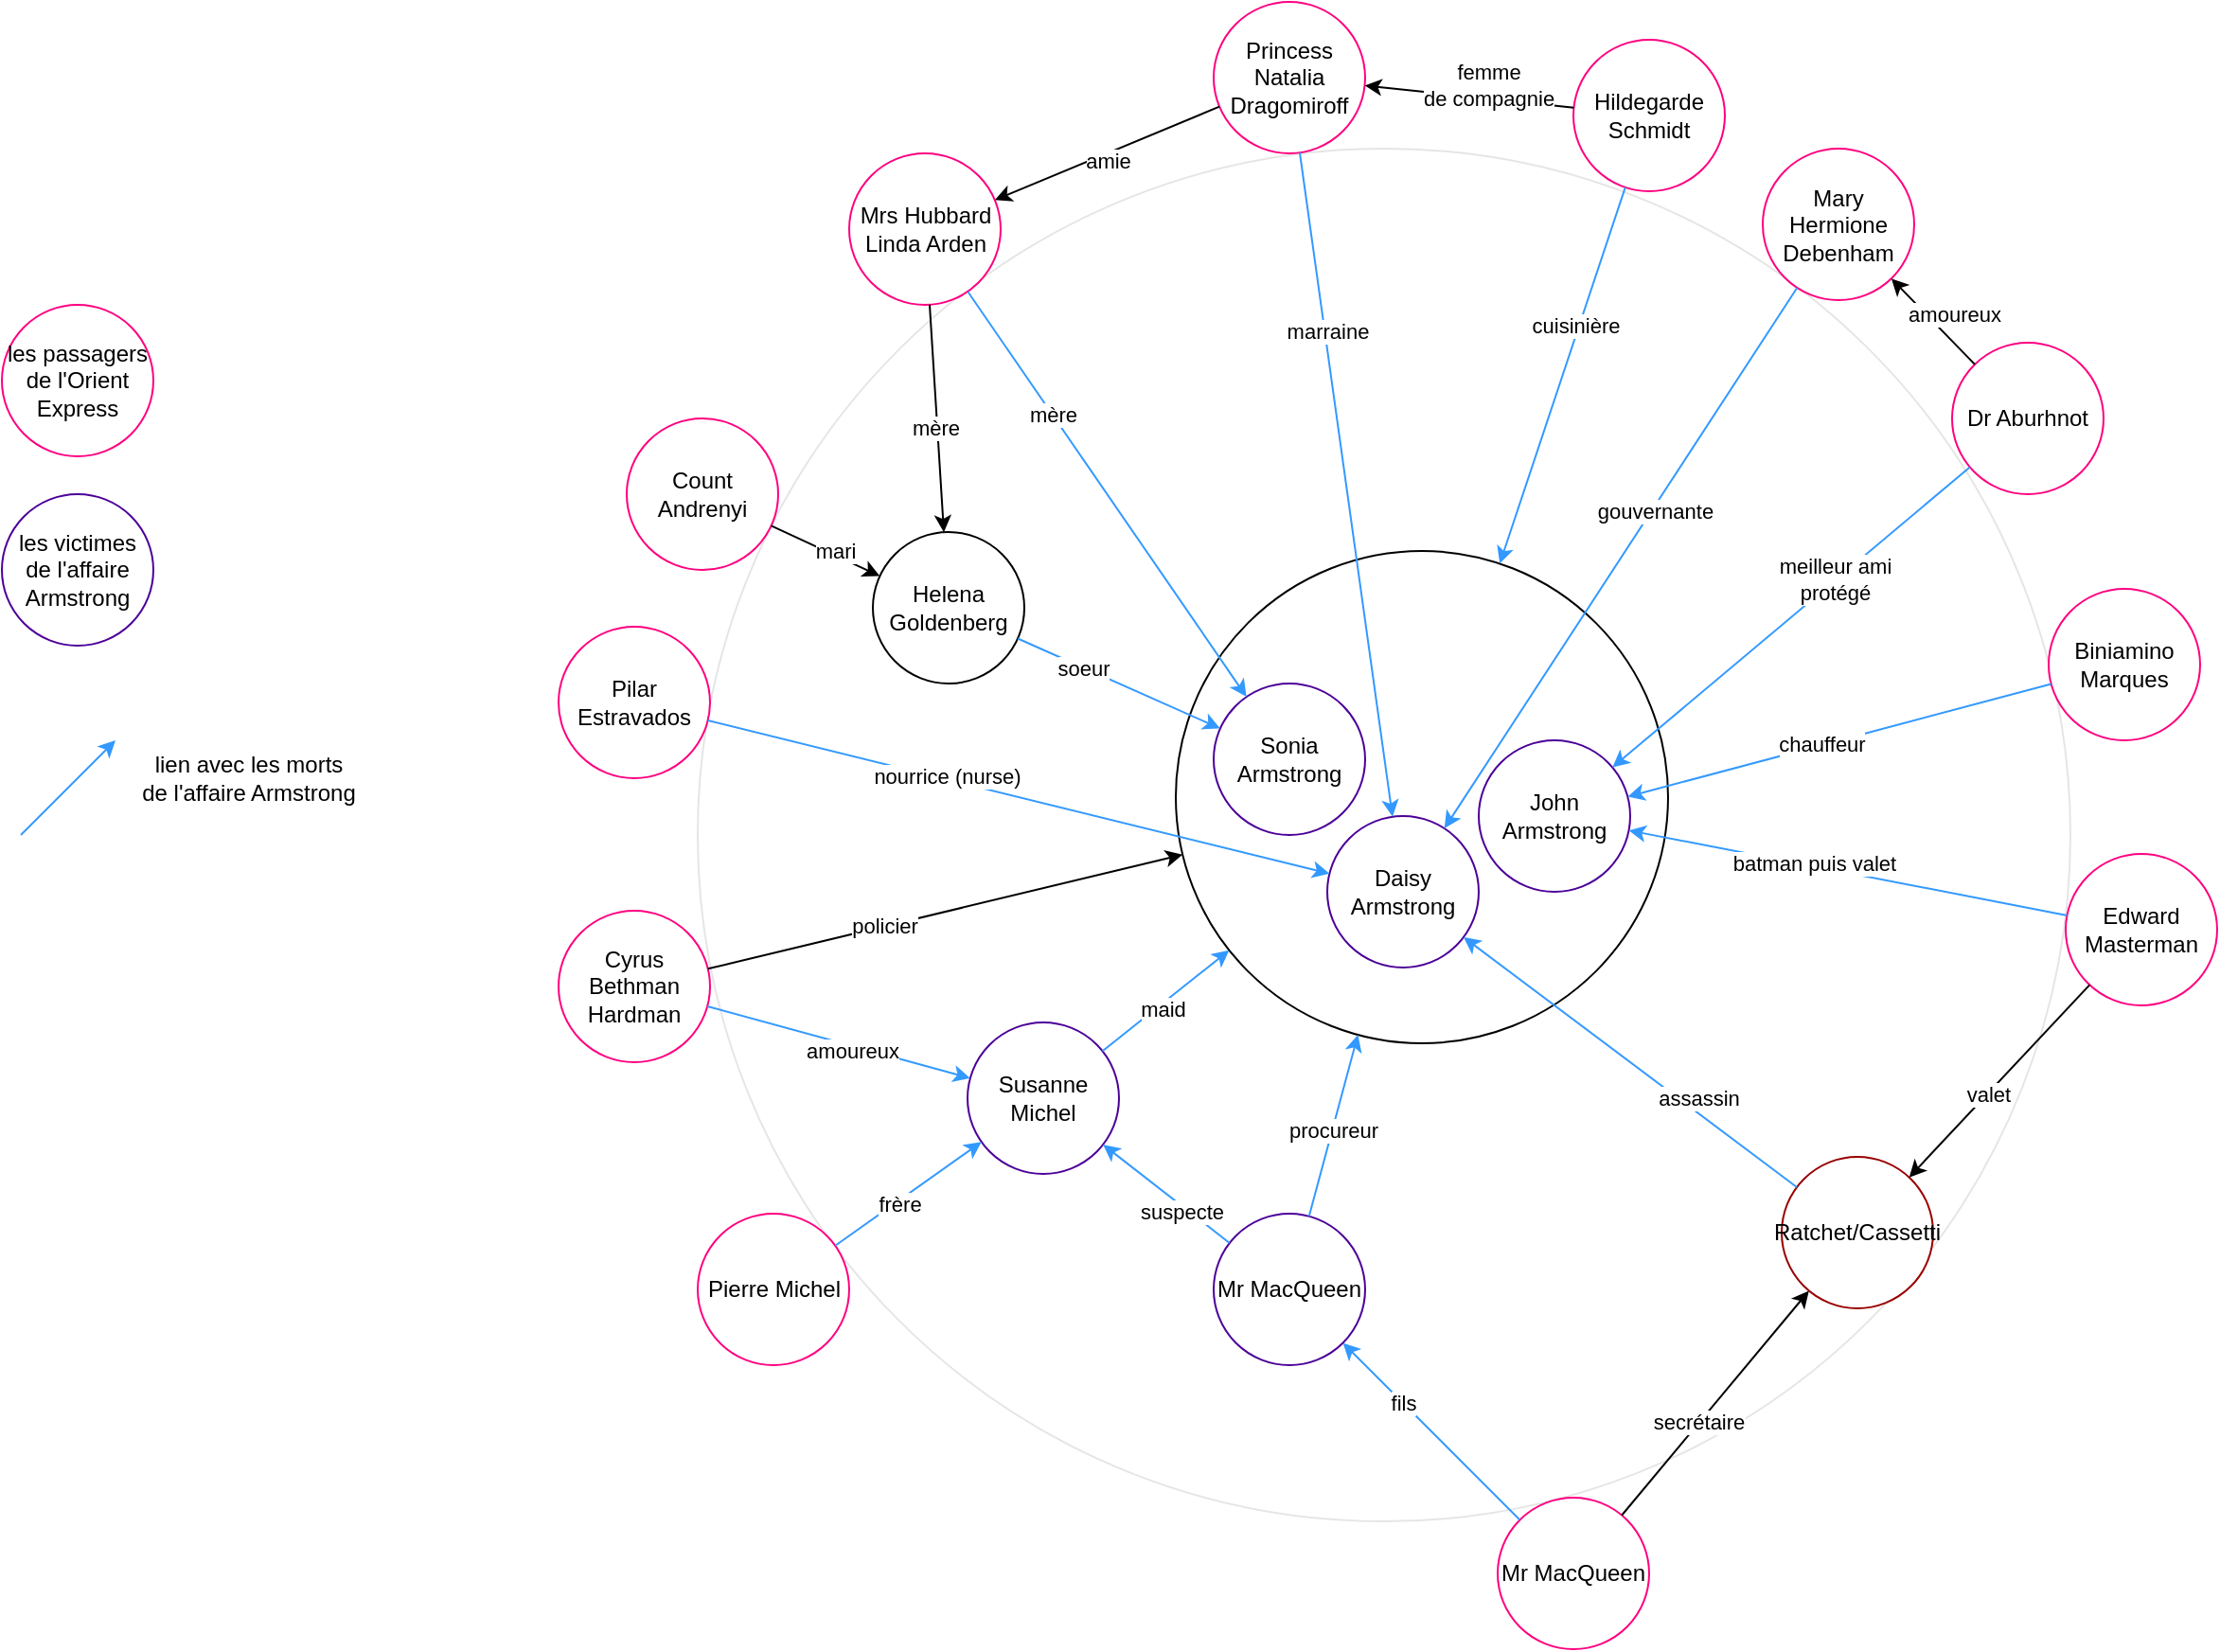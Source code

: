 <mxfile version="27.0.5">
  <diagram name="Page-1" id="__MhrzgchP37mfE50B3p">
    <mxGraphModel dx="2012" dy="1126" grid="1" gridSize="10" guides="1" tooltips="1" connect="1" arrows="1" fold="1" page="1" pageScale="1" pageWidth="827" pageHeight="1169" math="0" shadow="0">
      <root>
        <mxCell id="0" />
        <mxCell id="1" parent="0" />
        <mxCell id="6iwzIT32V9U5KYyAYTg8-97" value="" style="ellipse;whiteSpace=wrap;html=1;aspect=fixed;opacity=10;" vertex="1" parent="1">
          <mxGeometry x="487.5" y="627.5" width="725" height="725" as="geometry" />
        </mxCell>
        <mxCell id="6iwzIT32V9U5KYyAYTg8-47" value="" style="ellipse;whiteSpace=wrap;html=1;aspect=fixed;" vertex="1" parent="1">
          <mxGeometry x="740" y="840" width="260" height="260" as="geometry" />
        </mxCell>
        <mxCell id="6iwzIT32V9U5KYyAYTg8-1" value="&lt;div&gt;Dr Aburhnot&lt;/div&gt;" style="ellipse;whiteSpace=wrap;html=1;aspect=fixed;strokeColor=#FF0080;" vertex="1" parent="1">
          <mxGeometry x="1150" y="730" width="80" height="80" as="geometry" />
        </mxCell>
        <mxCell id="6iwzIT32V9U5KYyAYTg8-4" value="Pierre Michel" style="ellipse;whiteSpace=wrap;html=1;aspect=fixed;strokeColor=#FF0080;" vertex="1" parent="1">
          <mxGeometry x="487.5" y="1190" width="80" height="80" as="geometry" />
        </mxCell>
        <mxCell id="6iwzIT32V9U5KYyAYTg8-8" value="&lt;div&gt;Mary Hermione Debenham&lt;/div&gt;" style="ellipse;whiteSpace=wrap;html=1;aspect=fixed;strokeColor=#FF0080;" vertex="1" parent="1">
          <mxGeometry x="1050" y="627.5" width="80" height="80" as="geometry" />
        </mxCell>
        <mxCell id="6iwzIT32V9U5KYyAYTg8-11" value="&lt;div&gt;Biniamino&lt;/div&gt;&lt;div&gt;Marques&lt;/div&gt;" style="ellipse;whiteSpace=wrap;html=1;aspect=fixed;strokeColor=#FF0080;" vertex="1" parent="1">
          <mxGeometry x="1201" y="860" width="80" height="80" as="geometry" />
        </mxCell>
        <mxCell id="6iwzIT32V9U5KYyAYTg8-14" value="Mr MacQueen" style="ellipse;whiteSpace=wrap;html=1;aspect=fixed;strokeColor=#FF0080;" vertex="1" parent="1">
          <mxGeometry x="910" y="1340" width="80" height="80" as="geometry" />
        </mxCell>
        <mxCell id="6iwzIT32V9U5KYyAYTg8-17" value="Count Andrenyi" style="ellipse;whiteSpace=wrap;html=1;aspect=fixed;strokeColor=#FF0080;" vertex="1" parent="1">
          <mxGeometry x="450" y="770" width="80" height="80" as="geometry" />
        </mxCell>
        <mxCell id="6iwzIT32V9U5KYyAYTg8-20" value="Helena Goldenberg" style="ellipse;whiteSpace=wrap;html=1;aspect=fixed;" vertex="1" parent="1">
          <mxGeometry x="580" y="830" width="80" height="80" as="geometry" />
        </mxCell>
        <mxCell id="6iwzIT32V9U5KYyAYTg8-23" value="Cyrus Bethman Hardman" style="ellipse;whiteSpace=wrap;html=1;aspect=fixed;strokeColor=#FF0080;" vertex="1" parent="1">
          <mxGeometry x="414" y="1030" width="80" height="80" as="geometry" />
        </mxCell>
        <mxCell id="6iwzIT32V9U5KYyAYTg8-26" value="&lt;div&gt;Mrs Hubbard&lt;/div&gt;&lt;div&gt;Linda Arden&lt;/div&gt;" style="ellipse;whiteSpace=wrap;html=1;aspect=fixed;strokeColor=#FF0080;" vertex="1" parent="1">
          <mxGeometry x="567.5" y="630" width="80" height="80" as="geometry" />
        </mxCell>
        <mxCell id="6iwzIT32V9U5KYyAYTg8-29" value="Princess Natalia Dragomiroff" style="ellipse;whiteSpace=wrap;html=1;aspect=fixed;strokeColor=#FF0080;" vertex="1" parent="1">
          <mxGeometry x="760" y="550" width="80" height="80" as="geometry" />
        </mxCell>
        <mxCell id="6iwzIT32V9U5KYyAYTg8-32" value="Hildegarde Schmidt" style="ellipse;whiteSpace=wrap;html=1;aspect=fixed;strokeColor=#FF0080;" vertex="1" parent="1">
          <mxGeometry x="950" y="570" width="80" height="80" as="geometry" />
        </mxCell>
        <mxCell id="6iwzIT32V9U5KYyAYTg8-35" value="Edward Masterman" style="ellipse;whiteSpace=wrap;html=1;aspect=fixed;strokeColor=#FF0080;" vertex="1" parent="1">
          <mxGeometry x="1210" y="1000" width="80" height="80" as="geometry" />
        </mxCell>
        <mxCell id="6iwzIT32V9U5KYyAYTg8-38" value="Pilar Estravados" style="ellipse;whiteSpace=wrap;html=1;aspect=fixed;strokeColor=#FF0080;" vertex="1" parent="1">
          <mxGeometry x="414" y="880" width="80" height="80" as="geometry" />
        </mxCell>
        <mxCell id="6iwzIT32V9U5KYyAYTg8-40" value="Ratchet/Cassetti" style="ellipse;whiteSpace=wrap;html=1;aspect=fixed;strokeColor=#990000;" vertex="1" parent="1">
          <mxGeometry x="1060" y="1160" width="80" height="80" as="geometry" />
        </mxCell>
        <mxCell id="6iwzIT32V9U5KYyAYTg8-41" value="John Armstrong" style="ellipse;whiteSpace=wrap;html=1;aspect=fixed;strokeColor=#4C0099;" vertex="1" parent="1">
          <mxGeometry x="900" y="940" width="80" height="80" as="geometry" />
        </mxCell>
        <mxCell id="6iwzIT32V9U5KYyAYTg8-42" value="Sonia Armstrong" style="ellipse;whiteSpace=wrap;html=1;aspect=fixed;strokeColor=#4C0099;" vertex="1" parent="1">
          <mxGeometry x="760" y="910" width="80" height="80" as="geometry" />
        </mxCell>
        <mxCell id="6iwzIT32V9U5KYyAYTg8-43" value="Daisy Armstrong" style="ellipse;whiteSpace=wrap;html=1;aspect=fixed;strokeColor=#4C0099;" vertex="1" parent="1">
          <mxGeometry x="820" y="980" width="80" height="80" as="geometry" />
        </mxCell>
        <mxCell id="6iwzIT32V9U5KYyAYTg8-44" value="" style="endArrow=classic;html=1;rounded=0;" edge="1" parent="1" source="6iwzIT32V9U5KYyAYTg8-35" target="6iwzIT32V9U5KYyAYTg8-40">
          <mxGeometry width="50" height="50" relative="1" as="geometry">
            <mxPoint x="390" y="1360" as="sourcePoint" />
            <mxPoint x="440" y="1310" as="targetPoint" />
          </mxGeometry>
        </mxCell>
        <mxCell id="6iwzIT32V9U5KYyAYTg8-45" value="valet" style="edgeLabel;html=1;align=center;verticalAlign=middle;resizable=0;points=[];" vertex="1" connectable="0" parent="6iwzIT32V9U5KYyAYTg8-44">
          <mxGeometry x="0.136" relative="1" as="geometry">
            <mxPoint as="offset" />
          </mxGeometry>
        </mxCell>
        <mxCell id="6iwzIT32V9U5KYyAYTg8-46" value="Susanne Michel" style="ellipse;whiteSpace=wrap;html=1;aspect=fixed;strokeColor=#4C0099;" vertex="1" parent="1">
          <mxGeometry x="630" y="1089" width="80" height="80" as="geometry" />
        </mxCell>
        <mxCell id="6iwzIT32V9U5KYyAYTg8-48" value="" style="endArrow=classic;html=1;rounded=0;strokeColor=#3399FF;" edge="1" parent="1" source="6iwzIT32V9U5KYyAYTg8-46" target="6iwzIT32V9U5KYyAYTg8-47">
          <mxGeometry width="50" height="50" relative="1" as="geometry">
            <mxPoint x="710" y="790" as="sourcePoint" />
            <mxPoint x="760" y="740" as="targetPoint" />
          </mxGeometry>
        </mxCell>
        <mxCell id="6iwzIT32V9U5KYyAYTg8-49" value="maid" style="edgeLabel;html=1;align=center;verticalAlign=middle;resizable=0;points=[];" vertex="1" connectable="0" parent="6iwzIT32V9U5KYyAYTg8-48">
          <mxGeometry x="-0.099" y="-2" relative="1" as="geometry">
            <mxPoint as="offset" />
          </mxGeometry>
        </mxCell>
        <mxCell id="6iwzIT32V9U5KYyAYTg8-50" value="Mr MacQueen" style="ellipse;whiteSpace=wrap;html=1;aspect=fixed;strokeColor=#4C0099;" vertex="1" parent="1">
          <mxGeometry x="760" y="1190" width="80" height="80" as="geometry" />
        </mxCell>
        <mxCell id="6iwzIT32V9U5KYyAYTg8-51" value="" style="endArrow=classic;html=1;rounded=0;strokeColor=#3399FF;" edge="1" parent="1" source="6iwzIT32V9U5KYyAYTg8-50" target="6iwzIT32V9U5KYyAYTg8-47">
          <mxGeometry width="50" height="50" relative="1" as="geometry">
            <mxPoint x="710" y="790" as="sourcePoint" />
            <mxPoint x="760" y="740" as="targetPoint" />
          </mxGeometry>
        </mxCell>
        <mxCell id="6iwzIT32V9U5KYyAYTg8-52" value="procureur" style="edgeLabel;html=1;align=center;verticalAlign=middle;resizable=0;points=[];" vertex="1" connectable="0" parent="6iwzIT32V9U5KYyAYTg8-51">
          <mxGeometry x="-0.047" relative="1" as="geometry">
            <mxPoint as="offset" />
          </mxGeometry>
        </mxCell>
        <mxCell id="6iwzIT32V9U5KYyAYTg8-53" value="" style="endArrow=classic;html=1;rounded=0;strokeColor=#3399FF;" edge="1" parent="1" source="6iwzIT32V9U5KYyAYTg8-40" target="6iwzIT32V9U5KYyAYTg8-43">
          <mxGeometry width="50" height="50" relative="1" as="geometry">
            <mxPoint x="710" y="790" as="sourcePoint" />
            <mxPoint x="760" y="740" as="targetPoint" />
          </mxGeometry>
        </mxCell>
        <mxCell id="6iwzIT32V9U5KYyAYTg8-54" value="assassin" style="edgeLabel;html=1;align=center;verticalAlign=middle;resizable=0;points=[];" vertex="1" connectable="0" parent="6iwzIT32V9U5KYyAYTg8-53">
          <mxGeometry x="0.164" y="1" relative="1" as="geometry">
            <mxPoint x="51" y="29" as="offset" />
          </mxGeometry>
        </mxCell>
        <mxCell id="6iwzIT32V9U5KYyAYTg8-55" value="" style="endArrow=classic;html=1;rounded=0;strokeColor=#3399FF;" edge="1" parent="1" source="6iwzIT32V9U5KYyAYTg8-50" target="6iwzIT32V9U5KYyAYTg8-46">
          <mxGeometry width="50" height="50" relative="1" as="geometry">
            <mxPoint x="720" y="1210" as="sourcePoint" />
            <mxPoint x="770" y="1160" as="targetPoint" />
          </mxGeometry>
        </mxCell>
        <mxCell id="6iwzIT32V9U5KYyAYTg8-56" value="suspecte" style="edgeLabel;html=1;align=center;verticalAlign=middle;resizable=0;points=[];" vertex="1" connectable="0" parent="6iwzIT32V9U5KYyAYTg8-55">
          <mxGeometry x="-0.304" y="2" relative="1" as="geometry">
            <mxPoint x="-1" as="offset" />
          </mxGeometry>
        </mxCell>
        <mxCell id="6iwzIT32V9U5KYyAYTg8-57" value="" style="endArrow=classic;html=1;rounded=0;strokeColor=#3399FF;" edge="1" parent="1" source="6iwzIT32V9U5KYyAYTg8-35" target="6iwzIT32V9U5KYyAYTg8-41">
          <mxGeometry width="50" height="50" relative="1" as="geometry">
            <mxPoint x="720" y="1330" as="sourcePoint" />
            <mxPoint x="770" y="1280" as="targetPoint" />
          </mxGeometry>
        </mxCell>
        <mxCell id="6iwzIT32V9U5KYyAYTg8-58" value="batman puis valet" style="edgeLabel;html=1;align=center;verticalAlign=middle;resizable=0;points=[];" vertex="1" connectable="0" parent="6iwzIT32V9U5KYyAYTg8-57">
          <mxGeometry x="0.162" y="-2" relative="1" as="geometry">
            <mxPoint as="offset" />
          </mxGeometry>
        </mxCell>
        <mxCell id="6iwzIT32V9U5KYyAYTg8-59" value="" style="endArrow=classic;html=1;rounded=0;strokeColor=#3399FF;" edge="1" parent="1" source="6iwzIT32V9U5KYyAYTg8-1" target="6iwzIT32V9U5KYyAYTg8-41">
          <mxGeometry width="50" height="50" relative="1" as="geometry">
            <mxPoint x="720" y="940" as="sourcePoint" />
            <mxPoint x="770" y="890" as="targetPoint" />
          </mxGeometry>
        </mxCell>
        <mxCell id="6iwzIT32V9U5KYyAYTg8-60" value="&lt;div&gt;meilleur ami&lt;/div&gt;&lt;div&gt;protégé&lt;/div&gt;" style="edgeLabel;html=1;align=center;verticalAlign=middle;resizable=0;points=[];" vertex="1" connectable="0" parent="6iwzIT32V9U5KYyAYTg8-59">
          <mxGeometry x="-0.245" y="-1" relative="1" as="geometry">
            <mxPoint as="offset" />
          </mxGeometry>
        </mxCell>
        <mxCell id="6iwzIT32V9U5KYyAYTg8-61" value="" style="endArrow=classic;html=1;rounded=0;strokeColor=#3399FF;" edge="1" parent="1" source="6iwzIT32V9U5KYyAYTg8-4" target="6iwzIT32V9U5KYyAYTg8-46">
          <mxGeometry width="50" height="50" relative="1" as="geometry">
            <mxPoint x="720" y="1090" as="sourcePoint" />
            <mxPoint x="770" y="1040" as="targetPoint" />
          </mxGeometry>
        </mxCell>
        <mxCell id="6iwzIT32V9U5KYyAYTg8-62" value="frère" style="edgeLabel;html=1;align=center;verticalAlign=middle;resizable=0;points=[];" vertex="1" connectable="0" parent="6iwzIT32V9U5KYyAYTg8-61">
          <mxGeometry x="-0.158" y="-1" relative="1" as="geometry">
            <mxPoint as="offset" />
          </mxGeometry>
        </mxCell>
        <mxCell id="6iwzIT32V9U5KYyAYTg8-63" value="" style="endArrow=classic;html=1;rounded=0;strokeColor=#3399FF;" edge="1" parent="1" source="6iwzIT32V9U5KYyAYTg8-8" target="6iwzIT32V9U5KYyAYTg8-43">
          <mxGeometry width="50" height="50" relative="1" as="geometry">
            <mxPoint x="720" y="1110" as="sourcePoint" />
            <mxPoint x="770" y="1060" as="targetPoint" />
          </mxGeometry>
        </mxCell>
        <mxCell id="6iwzIT32V9U5KYyAYTg8-64" value="gouvernante" style="edgeLabel;html=1;align=center;verticalAlign=middle;resizable=0;points=[];" vertex="1" connectable="0" parent="6iwzIT32V9U5KYyAYTg8-63">
          <mxGeometry x="-0.179" y="1" relative="1" as="geometry">
            <mxPoint as="offset" />
          </mxGeometry>
        </mxCell>
        <mxCell id="6iwzIT32V9U5KYyAYTg8-65" value="" style="endArrow=classic;html=1;rounded=0;strokeColor=#3399FF;" edge="1" parent="1" source="6iwzIT32V9U5KYyAYTg8-11" target="6iwzIT32V9U5KYyAYTg8-41">
          <mxGeometry width="50" height="50" relative="1" as="geometry">
            <mxPoint x="720" y="1020" as="sourcePoint" />
            <mxPoint x="770" y="970" as="targetPoint" />
          </mxGeometry>
        </mxCell>
        <mxCell id="6iwzIT32V9U5KYyAYTg8-66" value="chauffeur" style="edgeLabel;html=1;align=center;verticalAlign=middle;resizable=0;points=[];" vertex="1" connectable="0" parent="6iwzIT32V9U5KYyAYTg8-65">
          <mxGeometry x="0.09" y="-1" relative="1" as="geometry">
            <mxPoint as="offset" />
          </mxGeometry>
        </mxCell>
        <mxCell id="6iwzIT32V9U5KYyAYTg8-67" value="" style="endArrow=classic;html=1;rounded=0;strokeColor=#3399FF;" edge="1" parent="1" source="6iwzIT32V9U5KYyAYTg8-14" target="6iwzIT32V9U5KYyAYTg8-50">
          <mxGeometry width="50" height="50" relative="1" as="geometry">
            <mxPoint x="720" y="1020" as="sourcePoint" />
            <mxPoint x="770" y="970" as="targetPoint" />
          </mxGeometry>
        </mxCell>
        <mxCell id="6iwzIT32V9U5KYyAYTg8-68" value="fils" style="edgeLabel;html=1;align=center;verticalAlign=middle;resizable=0;points=[];" vertex="1" connectable="0" parent="6iwzIT32V9U5KYyAYTg8-67">
          <mxGeometry x="-0.403" y="-1" relative="1" as="geometry">
            <mxPoint x="-35" y="-33" as="offset" />
          </mxGeometry>
        </mxCell>
        <mxCell id="6iwzIT32V9U5KYyAYTg8-69" value="" style="endArrow=classic;html=1;rounded=0;strokeColor=#3399FF;" edge="1" parent="1" source="6iwzIT32V9U5KYyAYTg8-20" target="6iwzIT32V9U5KYyAYTg8-42">
          <mxGeometry width="50" height="50" relative="1" as="geometry">
            <mxPoint x="720" y="1020" as="sourcePoint" />
            <mxPoint x="770" y="970" as="targetPoint" />
          </mxGeometry>
        </mxCell>
        <mxCell id="6iwzIT32V9U5KYyAYTg8-70" value="soeur" style="edgeLabel;html=1;align=center;verticalAlign=middle;resizable=0;points=[];" vertex="1" connectable="0" parent="6iwzIT32V9U5KYyAYTg8-69">
          <mxGeometry x="-0.359" relative="1" as="geometry">
            <mxPoint as="offset" />
          </mxGeometry>
        </mxCell>
        <mxCell id="6iwzIT32V9U5KYyAYTg8-71" value="" style="endArrow=classic;html=1;rounded=0;" edge="1" parent="1" source="6iwzIT32V9U5KYyAYTg8-17" target="6iwzIT32V9U5KYyAYTg8-20">
          <mxGeometry width="50" height="50" relative="1" as="geometry">
            <mxPoint x="720" y="1020" as="sourcePoint" />
            <mxPoint x="770" y="970" as="targetPoint" />
          </mxGeometry>
        </mxCell>
        <mxCell id="6iwzIT32V9U5KYyAYTg8-72" value="mari" style="edgeLabel;html=1;align=center;verticalAlign=middle;resizable=0;points=[];" vertex="1" connectable="0" parent="6iwzIT32V9U5KYyAYTg8-71">
          <mxGeometry x="-0.463" y="3" relative="1" as="geometry">
            <mxPoint x="17" y="9" as="offset" />
          </mxGeometry>
        </mxCell>
        <mxCell id="6iwzIT32V9U5KYyAYTg8-73" value="" style="endArrow=classic;html=1;rounded=0;strokeColor=#000000;" edge="1" parent="1" source="6iwzIT32V9U5KYyAYTg8-23" target="6iwzIT32V9U5KYyAYTg8-47">
          <mxGeometry width="50" height="50" relative="1" as="geometry">
            <mxPoint x="720" y="1020" as="sourcePoint" />
            <mxPoint x="770" y="970" as="targetPoint" />
          </mxGeometry>
        </mxCell>
        <mxCell id="6iwzIT32V9U5KYyAYTg8-74" value="policier" style="edgeLabel;html=1;align=center;verticalAlign=middle;resizable=0;points=[];" vertex="1" connectable="0" parent="6iwzIT32V9U5KYyAYTg8-73">
          <mxGeometry x="-0.257" relative="1" as="geometry">
            <mxPoint as="offset" />
          </mxGeometry>
        </mxCell>
        <mxCell id="6iwzIT32V9U5KYyAYTg8-75" value="" style="endArrow=classic;html=1;rounded=0;strokeColor=#3399FF;" edge="1" parent="1" source="6iwzIT32V9U5KYyAYTg8-23" target="6iwzIT32V9U5KYyAYTg8-46">
          <mxGeometry width="50" height="50" relative="1" as="geometry">
            <mxPoint x="720" y="1020" as="sourcePoint" />
            <mxPoint x="770" y="970" as="targetPoint" />
          </mxGeometry>
        </mxCell>
        <mxCell id="6iwzIT32V9U5KYyAYTg8-76" value="amoureux" style="edgeLabel;html=1;align=center;verticalAlign=middle;resizable=0;points=[];" vertex="1" connectable="0" parent="6iwzIT32V9U5KYyAYTg8-75">
          <mxGeometry x="0.112" y="-2" relative="1" as="geometry">
            <mxPoint as="offset" />
          </mxGeometry>
        </mxCell>
        <mxCell id="6iwzIT32V9U5KYyAYTg8-77" value="" style="endArrow=classic;html=1;rounded=0;" edge="1" parent="1" source="6iwzIT32V9U5KYyAYTg8-26" target="6iwzIT32V9U5KYyAYTg8-20">
          <mxGeometry width="50" height="50" relative="1" as="geometry">
            <mxPoint x="720" y="1020" as="sourcePoint" />
            <mxPoint x="770" y="970" as="targetPoint" />
          </mxGeometry>
        </mxCell>
        <mxCell id="6iwzIT32V9U5KYyAYTg8-80" value="mère" style="edgeLabel;html=1;align=center;verticalAlign=middle;resizable=0;points=[];" vertex="1" connectable="0" parent="6iwzIT32V9U5KYyAYTg8-77">
          <mxGeometry x="0.072" y="-1" relative="1" as="geometry">
            <mxPoint as="offset" />
          </mxGeometry>
        </mxCell>
        <mxCell id="6iwzIT32V9U5KYyAYTg8-78" value="" style="endArrow=classic;html=1;rounded=0;strokeColor=#3399FF;" edge="1" parent="1" source="6iwzIT32V9U5KYyAYTg8-26" target="6iwzIT32V9U5KYyAYTg8-42">
          <mxGeometry width="50" height="50" relative="1" as="geometry">
            <mxPoint x="720" y="1020" as="sourcePoint" />
            <mxPoint x="770" y="970" as="targetPoint" />
          </mxGeometry>
        </mxCell>
        <mxCell id="6iwzIT32V9U5KYyAYTg8-79" value="mère" style="edgeLabel;html=1;align=center;verticalAlign=middle;resizable=0;points=[];" vertex="1" connectable="0" parent="6iwzIT32V9U5KYyAYTg8-78">
          <mxGeometry x="-0.393" relative="1" as="geometry">
            <mxPoint as="offset" />
          </mxGeometry>
        </mxCell>
        <mxCell id="6iwzIT32V9U5KYyAYTg8-81" value="" style="endArrow=classic;html=1;rounded=0;" edge="1" parent="1" source="6iwzIT32V9U5KYyAYTg8-29" target="6iwzIT32V9U5KYyAYTg8-26">
          <mxGeometry width="50" height="50" relative="1" as="geometry">
            <mxPoint x="840" y="850" as="sourcePoint" />
            <mxPoint x="770" y="970" as="targetPoint" />
          </mxGeometry>
        </mxCell>
        <mxCell id="6iwzIT32V9U5KYyAYTg8-82" value="amie" style="edgeLabel;html=1;align=center;verticalAlign=middle;resizable=0;points=[];" vertex="1" connectable="0" parent="6iwzIT32V9U5KYyAYTg8-81">
          <mxGeometry x="0.039" y="3" relative="1" as="geometry">
            <mxPoint x="1" as="offset" />
          </mxGeometry>
        </mxCell>
        <mxCell id="6iwzIT32V9U5KYyAYTg8-83" value="" style="endArrow=classic;html=1;rounded=0;strokeColor=#3399FF;" edge="1" parent="1" source="6iwzIT32V9U5KYyAYTg8-29" target="6iwzIT32V9U5KYyAYTg8-43">
          <mxGeometry width="50" height="50" relative="1" as="geometry">
            <mxPoint x="720" y="1020" as="sourcePoint" />
            <mxPoint x="770" y="970" as="targetPoint" />
          </mxGeometry>
        </mxCell>
        <mxCell id="6iwzIT32V9U5KYyAYTg8-84" value="marraine" style="edgeLabel;html=1;align=center;verticalAlign=middle;resizable=0;points=[];" vertex="1" connectable="0" parent="6iwzIT32V9U5KYyAYTg8-83">
          <mxGeometry x="-0.46" y="1" relative="1" as="geometry">
            <mxPoint as="offset" />
          </mxGeometry>
        </mxCell>
        <mxCell id="6iwzIT32V9U5KYyAYTg8-85" value="" style="endArrow=classic;html=1;rounded=0;" edge="1" parent="1" source="6iwzIT32V9U5KYyAYTg8-1" target="6iwzIT32V9U5KYyAYTg8-8">
          <mxGeometry width="50" height="50" relative="1" as="geometry">
            <mxPoint x="720" y="1020" as="sourcePoint" />
            <mxPoint x="770" y="970" as="targetPoint" />
          </mxGeometry>
        </mxCell>
        <mxCell id="6iwzIT32V9U5KYyAYTg8-86" value="amoureux" style="edgeLabel;html=1;align=center;verticalAlign=middle;resizable=0;points=[];" vertex="1" connectable="0" parent="6iwzIT32V9U5KYyAYTg8-85">
          <mxGeometry x="0.296" y="-2" relative="1" as="geometry">
            <mxPoint x="16" y="4" as="offset" />
          </mxGeometry>
        </mxCell>
        <mxCell id="6iwzIT32V9U5KYyAYTg8-89" value="" style="endArrow=classic;html=1;rounded=0;" edge="1" parent="1" source="6iwzIT32V9U5KYyAYTg8-32" target="6iwzIT32V9U5KYyAYTg8-29">
          <mxGeometry width="50" height="50" relative="1" as="geometry">
            <mxPoint x="720" y="1020" as="sourcePoint" />
            <mxPoint x="770" y="970" as="targetPoint" />
          </mxGeometry>
        </mxCell>
        <mxCell id="6iwzIT32V9U5KYyAYTg8-90" value="&lt;div&gt;femme&lt;/div&gt;&lt;div&gt;de compagnie&lt;/div&gt;" style="edgeLabel;html=1;align=center;verticalAlign=middle;resizable=0;points=[];" vertex="1" connectable="0" parent="6iwzIT32V9U5KYyAYTg8-89">
          <mxGeometry x="0.163" y="-2" relative="1" as="geometry">
            <mxPoint x="18" y="-3" as="offset" />
          </mxGeometry>
        </mxCell>
        <mxCell id="6iwzIT32V9U5KYyAYTg8-91" value="" style="endArrow=classic;html=1;rounded=0;strokeColor=#3399FF;" edge="1" parent="1" source="6iwzIT32V9U5KYyAYTg8-32" target="6iwzIT32V9U5KYyAYTg8-47">
          <mxGeometry width="50" height="50" relative="1" as="geometry">
            <mxPoint x="720" y="1020" as="sourcePoint" />
            <mxPoint x="770" y="970" as="targetPoint" />
          </mxGeometry>
        </mxCell>
        <mxCell id="6iwzIT32V9U5KYyAYTg8-92" value="cuisinière" style="edgeLabel;html=1;align=center;verticalAlign=middle;resizable=0;points=[];" vertex="1" connectable="0" parent="6iwzIT32V9U5KYyAYTg8-91">
          <mxGeometry x="-0.266" y="-1" relative="1" as="geometry">
            <mxPoint x="-1" as="offset" />
          </mxGeometry>
        </mxCell>
        <mxCell id="6iwzIT32V9U5KYyAYTg8-93" value="" style="endArrow=classic;html=1;rounded=0;" edge="1" parent="1" source="6iwzIT32V9U5KYyAYTg8-14" target="6iwzIT32V9U5KYyAYTg8-40">
          <mxGeometry width="50" height="50" relative="1" as="geometry">
            <mxPoint x="720" y="1020" as="sourcePoint" />
            <mxPoint x="770" y="970" as="targetPoint" />
          </mxGeometry>
        </mxCell>
        <mxCell id="6iwzIT32V9U5KYyAYTg8-94" value="secrétaire" style="edgeLabel;html=1;align=center;verticalAlign=middle;resizable=0;points=[];" vertex="1" connectable="0" parent="6iwzIT32V9U5KYyAYTg8-93">
          <mxGeometry x="-0.173" y="1" relative="1" as="geometry">
            <mxPoint as="offset" />
          </mxGeometry>
        </mxCell>
        <mxCell id="6iwzIT32V9U5KYyAYTg8-95" value="" style="endArrow=classic;html=1;rounded=0;strokeColor=#3399FF;" edge="1" parent="1" source="6iwzIT32V9U5KYyAYTg8-38" target="6iwzIT32V9U5KYyAYTg8-43">
          <mxGeometry width="50" height="50" relative="1" as="geometry">
            <mxPoint x="720" y="1110" as="sourcePoint" />
            <mxPoint x="770" y="1060" as="targetPoint" />
          </mxGeometry>
        </mxCell>
        <mxCell id="6iwzIT32V9U5KYyAYTg8-96" value="nourrice (nurse)" style="edgeLabel;html=1;align=center;verticalAlign=middle;resizable=0;points=[];" vertex="1" connectable="0" parent="6iwzIT32V9U5KYyAYTg8-95">
          <mxGeometry x="-0.235" y="2" relative="1" as="geometry">
            <mxPoint as="offset" />
          </mxGeometry>
        </mxCell>
        <mxCell id="6iwzIT32V9U5KYyAYTg8-98" value="les passagers de l&#39;Orient Express" style="ellipse;whiteSpace=wrap;html=1;aspect=fixed;strokeColor=#FF0080;" vertex="1" parent="1">
          <mxGeometry x="120" y="710" width="80" height="80" as="geometry" />
        </mxCell>
        <mxCell id="6iwzIT32V9U5KYyAYTg8-99" value="les victimes de l&#39;affaire Armstrong" style="ellipse;whiteSpace=wrap;html=1;aspect=fixed;strokeColor=#4C0099;" vertex="1" parent="1">
          <mxGeometry x="120" y="810" width="80" height="80" as="geometry" />
        </mxCell>
        <mxCell id="6iwzIT32V9U5KYyAYTg8-100" value="" style="endArrow=classic;html=1;rounded=0;strokeColor=#3399FF;" edge="1" parent="1">
          <mxGeometry width="50" height="50" relative="1" as="geometry">
            <mxPoint x="130" y="990" as="sourcePoint" />
            <mxPoint x="180" y="940" as="targetPoint" />
          </mxGeometry>
        </mxCell>
        <mxCell id="6iwzIT32V9U5KYyAYTg8-101" value="&lt;div&gt;lien avec les morts&lt;/div&gt;&lt;div&gt;de l&#39;affaire Armstrong&lt;/div&gt;" style="text;html=1;align=center;verticalAlign=middle;resizable=0;points=[];autosize=1;strokeColor=none;fillColor=none;" vertex="1" parent="1">
          <mxGeometry x="180" y="940" width="140" height="40" as="geometry" />
        </mxCell>
      </root>
    </mxGraphModel>
  </diagram>
</mxfile>
